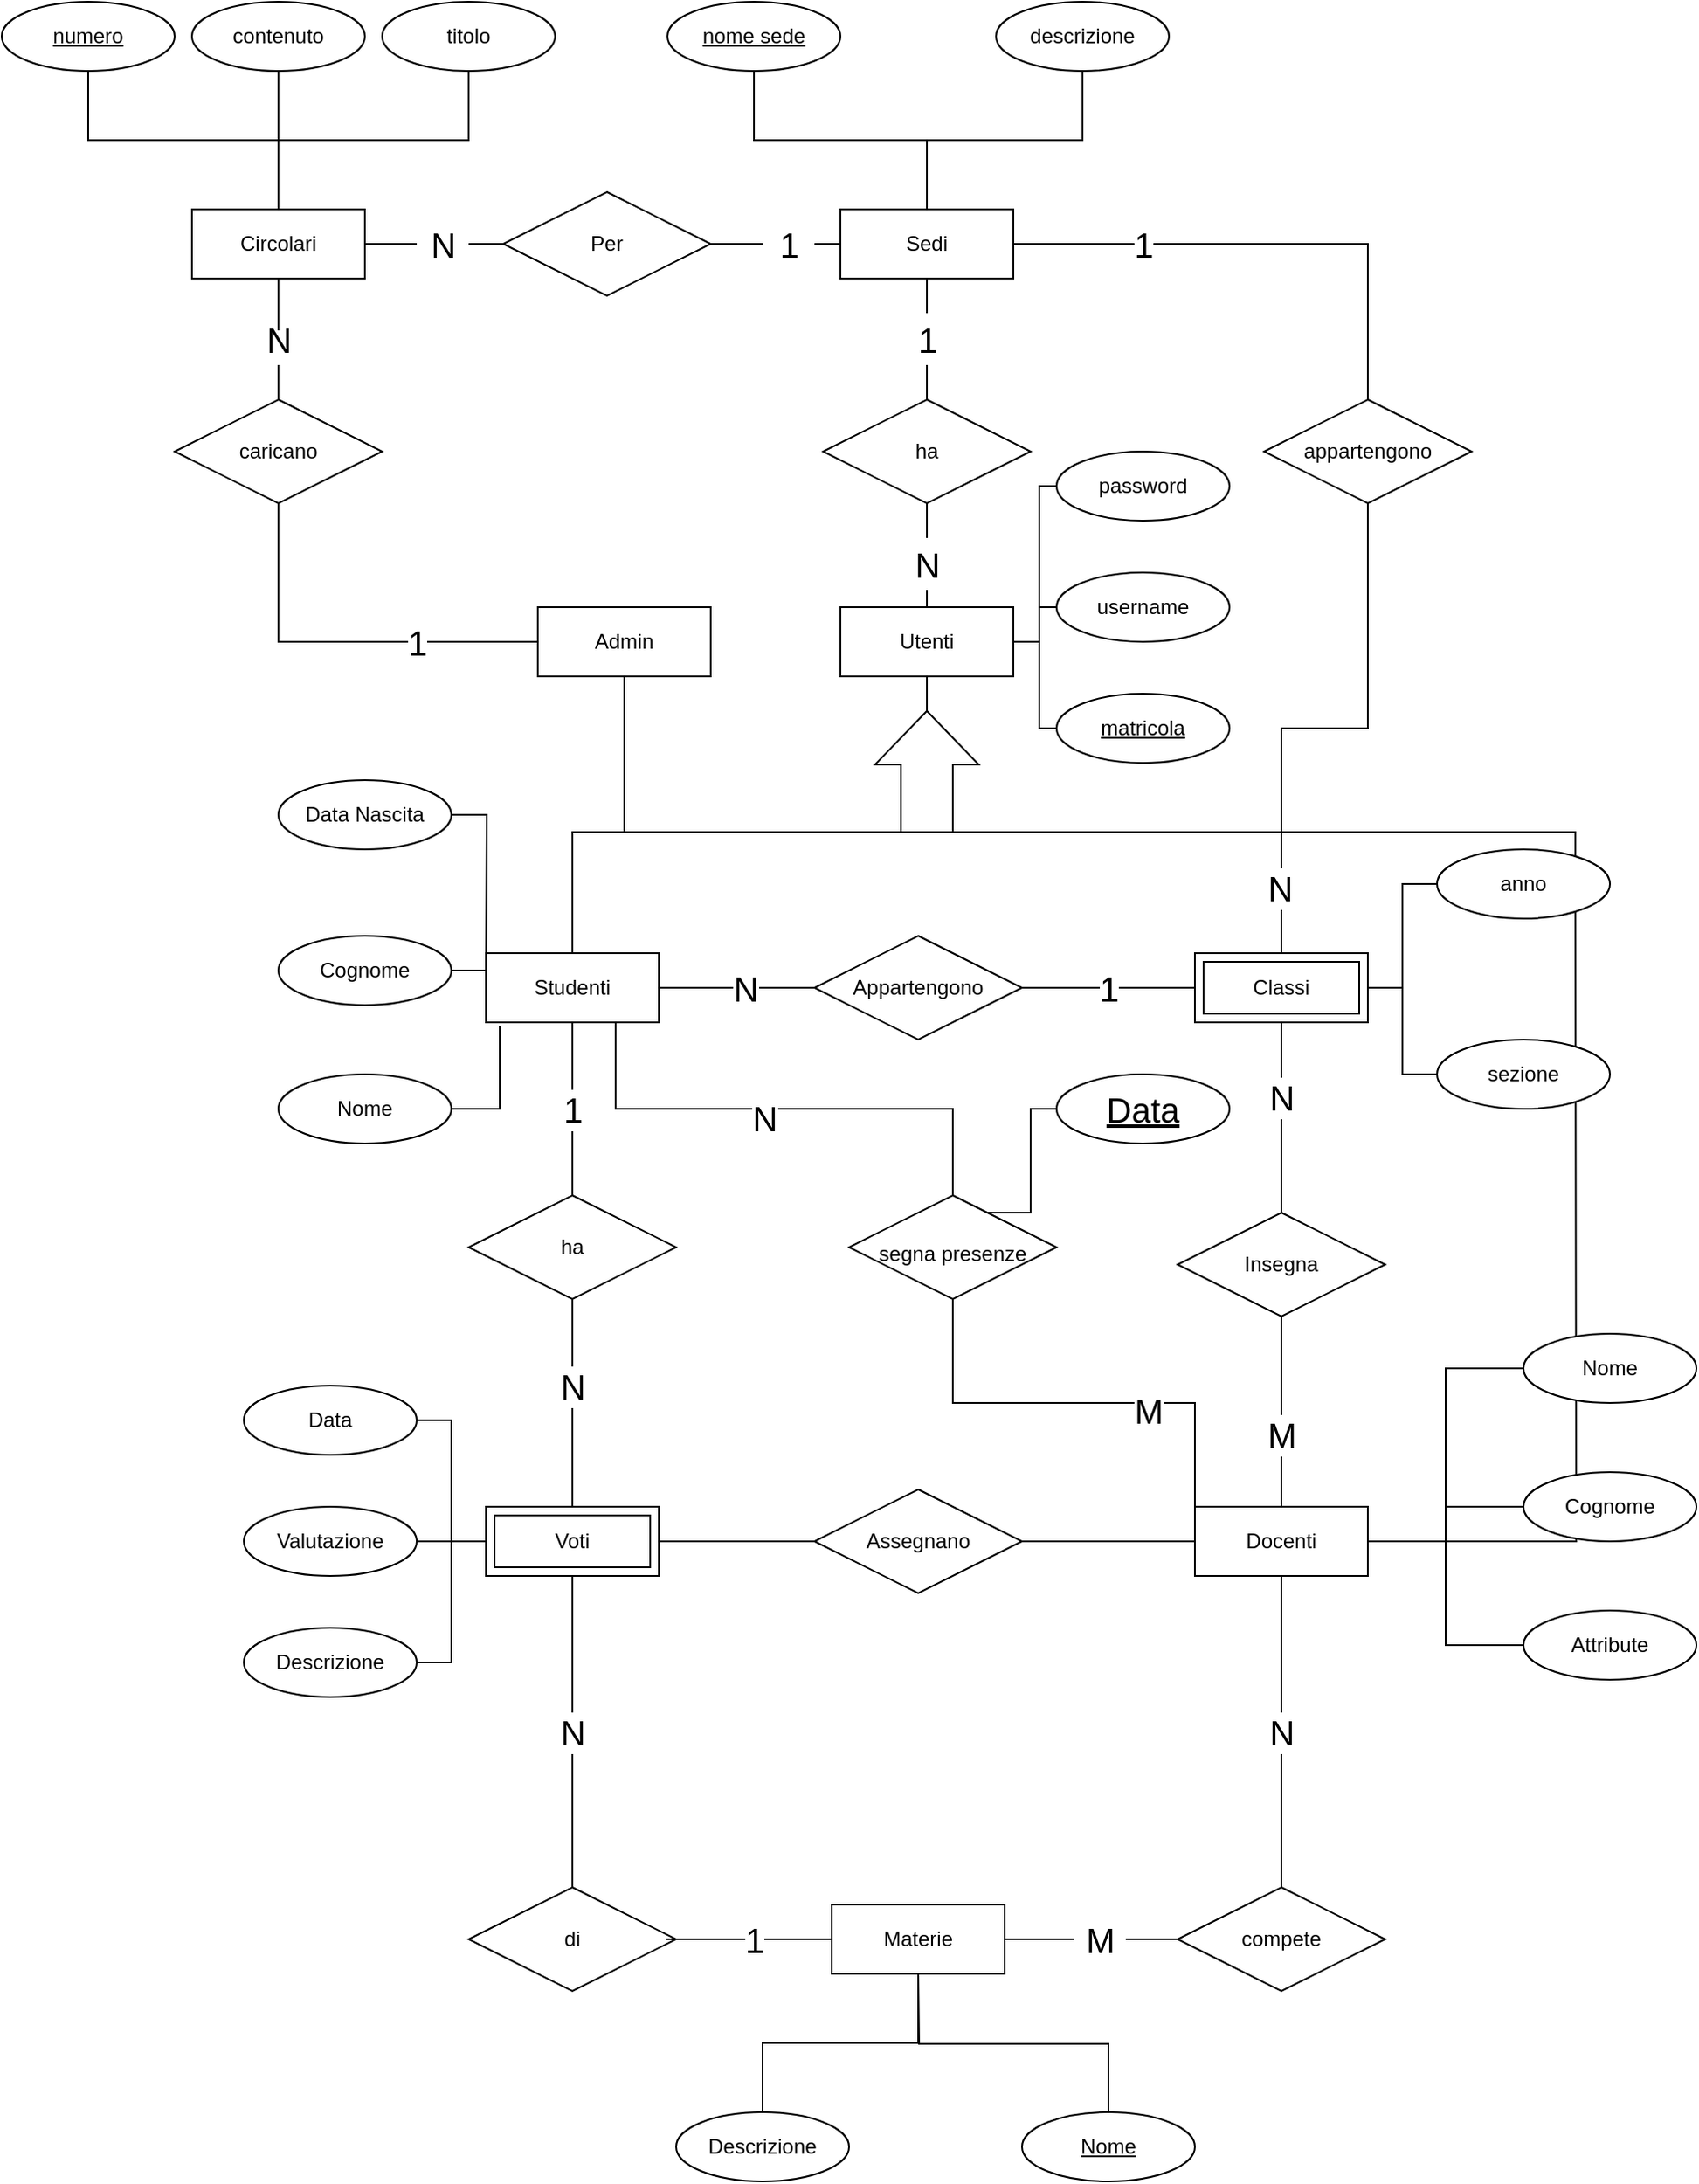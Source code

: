 <mxfile version="14.6.3" type="device"><diagram id="R2lEEEUBdFMjLlhIrx00" name="Page-1"><mxGraphModel dx="1727" dy="1826" grid="1" gridSize="10" guides="1" tooltips="1" connect="1" arrows="1" fold="1" page="1" pageScale="1" pageWidth="850" pageHeight="1100" math="0" shadow="0" extFonts="Permanent Marker^https://fonts.googleapis.com/css?family=Permanent+Marker"><root><mxCell id="0"/><mxCell id="1" parent="0"/><mxCell id="u5RsJrl81o9TGWj8ofD9-92" style="edgeStyle=orthogonalEdgeStyle;rounded=0;orthogonalLoop=1;jettySize=auto;html=1;exitX=0.5;exitY=1;exitDx=0;exitDy=0;entryX=1;entryY=0.5;entryDx=0;entryDy=0;entryPerimeter=0;endArrow=none;endFill=0;" parent="1" source="u5RsJrl81o9TGWj8ofD9-45" target="u5RsJrl81o9TGWj8ofD9-91" edge="1"><mxGeometry relative="1" as="geometry"/></mxCell><mxCell id="HZ6vyrUgXhkD_WY-wSy1-27" style="edgeStyle=orthogonalEdgeStyle;rounded=0;orthogonalLoop=1;jettySize=auto;html=1;exitX=1;exitY=0.5;exitDx=0;exitDy=0;entryX=0;entryY=0.5;entryDx=0;entryDy=0;endArrow=none;endFill=0;" parent="1" source="u5RsJrl81o9TGWj8ofD9-45" target="u5RsJrl81o9TGWj8ofD9-46" edge="1"><mxGeometry relative="1" as="geometry"><Array as="points"><mxPoint x="460" y="150"/><mxPoint x="460" y="60"/></Array></mxGeometry></mxCell><mxCell id="HZ6vyrUgXhkD_WY-wSy1-28" style="edgeStyle=orthogonalEdgeStyle;rounded=0;orthogonalLoop=1;jettySize=auto;html=1;exitX=1;exitY=0.5;exitDx=0;exitDy=0;endArrow=none;endFill=0;" parent="1" source="u5RsJrl81o9TGWj8ofD9-45" edge="1"><mxGeometry relative="1" as="geometry"><mxPoint x="460" y="130" as="targetPoint"/></mxGeometry></mxCell><mxCell id="HZ6vyrUgXhkD_WY-wSy1-29" style="edgeStyle=orthogonalEdgeStyle;rounded=0;orthogonalLoop=1;jettySize=auto;html=1;exitX=1;exitY=0.5;exitDx=0;exitDy=0;entryX=0;entryY=0.5;entryDx=0;entryDy=0;endArrow=none;endFill=0;" parent="1" source="u5RsJrl81o9TGWj8ofD9-45" target="u5RsJrl81o9TGWj8ofD9-48" edge="1"><mxGeometry relative="1" as="geometry"><Array as="points"><mxPoint x="460" y="150"/><mxPoint x="460" y="200"/></Array></mxGeometry></mxCell><mxCell id="u5RsJrl81o9TGWj8ofD9-45" value="Utenti" style="whiteSpace=wrap;html=1;align=center;" parent="1" vertex="1"><mxGeometry x="345" y="130" width="100" height="40" as="geometry"/></mxCell><mxCell id="u5RsJrl81o9TGWj8ofD9-46" value="password" style="ellipse;whiteSpace=wrap;html=1;align=center;" parent="1" vertex="1"><mxGeometry x="470" y="40" width="100" height="40" as="geometry"/></mxCell><mxCell id="HZ6vyrUgXhkD_WY-wSy1-43" style="edgeStyle=orthogonalEdgeStyle;rounded=0;orthogonalLoop=1;jettySize=auto;html=1;exitX=0;exitY=0.5;exitDx=0;exitDy=0;endArrow=none;endFill=0;" parent="1" source="u5RsJrl81o9TGWj8ofD9-47" edge="1"><mxGeometry relative="1" as="geometry"><mxPoint x="460" y="130" as="targetPoint"/></mxGeometry></mxCell><mxCell id="u5RsJrl81o9TGWj8ofD9-47" value="username" style="ellipse;whiteSpace=wrap;html=1;align=center;" parent="1" vertex="1"><mxGeometry x="470" y="110" width="100" height="40" as="geometry"/></mxCell><mxCell id="u5RsJrl81o9TGWj8ofD9-48" value="matricola" style="ellipse;whiteSpace=wrap;html=1;align=center;fontStyle=4;" parent="1" vertex="1"><mxGeometry x="470" y="180" width="100" height="40" as="geometry"/></mxCell><mxCell id="Cv8bibrnAsRZoHXOjE6P-47" style="edgeStyle=orthogonalEdgeStyle;rounded=0;orthogonalLoop=1;jettySize=auto;html=1;exitX=0.75;exitY=1;exitDx=0;exitDy=0;entryX=0.5;entryY=0;entryDx=0;entryDy=0;fontSize=20;endArrow=none;endFill=0;" edge="1" parent="1" source="u5RsJrl81o9TGWj8ofD9-53" target="Cv8bibrnAsRZoHXOjE6P-46"><mxGeometry relative="1" as="geometry"/></mxCell><mxCell id="Cv8bibrnAsRZoHXOjE6P-49" value="N" style="edgeLabel;html=1;align=center;verticalAlign=middle;resizable=0;points=[];fontSize=20;" vertex="1" connectable="0" parent="Cv8bibrnAsRZoHXOjE6P-47"><mxGeometry x="-0.078" y="-5" relative="1" as="geometry"><mxPoint as="offset"/></mxGeometry></mxCell><mxCell id="u5RsJrl81o9TGWj8ofD9-53" value="Studenti" style="whiteSpace=wrap;html=1;align=center;" parent="1" vertex="1"><mxGeometry x="140" y="330" width="100" height="40" as="geometry"/></mxCell><mxCell id="u5RsJrl81o9TGWj8ofD9-66" style="edgeStyle=orthogonalEdgeStyle;rounded=0;orthogonalLoop=1;jettySize=auto;html=1;exitX=0;exitY=0.5;exitDx=0;exitDy=0;endArrow=none;endFill=0;" parent="1" source="u5RsJrl81o9TGWj8ofD9-59" target="u5RsJrl81o9TGWj8ofD9-53" edge="1"><mxGeometry relative="1" as="geometry"/></mxCell><mxCell id="Cv8bibrnAsRZoHXOjE6P-11" value="N" style="edgeLabel;html=1;align=center;verticalAlign=middle;resizable=0;points=[];fontSize=20;" vertex="1" connectable="0" parent="u5RsJrl81o9TGWj8ofD9-66"><mxGeometry x="0.222" y="-3" relative="1" as="geometry"><mxPoint x="15" y="3" as="offset"/></mxGeometry></mxCell><mxCell id="u5RsJrl81o9TGWj8ofD9-68" style="edgeStyle=orthogonalEdgeStyle;rounded=0;orthogonalLoop=1;jettySize=auto;html=1;exitX=1;exitY=0.5;exitDx=0;exitDy=0;entryX=0;entryY=0.5;entryDx=0;entryDy=0;endArrow=none;endFill=0;" parent="1" source="u5RsJrl81o9TGWj8ofD9-59" target="u5RsJrl81o9TGWj8ofD9-67" edge="1"><mxGeometry relative="1" as="geometry"/></mxCell><mxCell id="Cv8bibrnAsRZoHXOjE6P-10" value="1" style="edgeLabel;html=1;align=center;verticalAlign=middle;resizable=0;points=[];fontSize=20;" vertex="1" connectable="0" parent="u5RsJrl81o9TGWj8ofD9-68"><mxGeometry x="-0.2" y="1" relative="1" as="geometry"><mxPoint x="10" y="1" as="offset"/></mxGeometry></mxCell><mxCell id="u5RsJrl81o9TGWj8ofD9-59" value="Appartengono" style="shape=rhombus;perimeter=rhombusPerimeter;whiteSpace=wrap;html=1;align=center;" parent="1" vertex="1"><mxGeometry x="330" y="320" width="120" height="60" as="geometry"/></mxCell><mxCell id="u5RsJrl81o9TGWj8ofD9-107" style="edgeStyle=orthogonalEdgeStyle;rounded=0;orthogonalLoop=1;jettySize=auto;html=1;exitX=1;exitY=0.5;exitDx=0;exitDy=0;entryX=0;entryY=0.5;entryDx=0;entryDy=0;endArrow=none;endFill=0;" parent="1" source="u5RsJrl81o9TGWj8ofD9-67" target="u5RsJrl81o9TGWj8ofD9-106" edge="1"><mxGeometry relative="1" as="geometry"/></mxCell><mxCell id="u5RsJrl81o9TGWj8ofD9-67" value="Classi" style="shape=ext;margin=3;double=1;whiteSpace=wrap;html=1;align=center;" parent="1" vertex="1"><mxGeometry x="550" y="330" width="100" height="40" as="geometry"/></mxCell><mxCell id="u5RsJrl81o9TGWj8ofD9-75" style="edgeStyle=orthogonalEdgeStyle;rounded=0;orthogonalLoop=1;jettySize=auto;html=1;exitX=0;exitY=0.5;exitDx=0;exitDy=0;endArrow=none;endFill=0;" parent="1" source="u5RsJrl81o9TGWj8ofD9-69" target="u5RsJrl81o9TGWj8ofD9-74" edge="1"><mxGeometry relative="1" as="geometry"/></mxCell><mxCell id="u5RsJrl81o9TGWj8ofD9-95" style="edgeStyle=orthogonalEdgeStyle;rounded=0;orthogonalLoop=1;jettySize=auto;html=1;exitX=1;exitY=0.5;exitDx=0;exitDy=0;endArrow=none;endFill=0;" parent="1" source="u5RsJrl81o9TGWj8ofD9-69" edge="1"><mxGeometry relative="1" as="geometry"><mxPoint x="770" y="290" as="targetPoint"/></mxGeometry></mxCell><mxCell id="u5RsJrl81o9TGWj8ofD9-69" value="Docenti" style="whiteSpace=wrap;html=1;align=center;" parent="1" vertex="1"><mxGeometry x="550" y="650" width="100" height="40" as="geometry"/></mxCell><mxCell id="u5RsJrl81o9TGWj8ofD9-72" style="edgeStyle=orthogonalEdgeStyle;rounded=0;orthogonalLoop=1;jettySize=auto;html=1;exitX=0.5;exitY=1;exitDx=0;exitDy=0;entryX=0.5;entryY=0;entryDx=0;entryDy=0;endArrow=none;endFill=0;" parent="1" source="u5RsJrl81o9TGWj8ofD9-71" target="u5RsJrl81o9TGWj8ofD9-69" edge="1"><mxGeometry relative="1" as="geometry"/></mxCell><mxCell id="Cv8bibrnAsRZoHXOjE6P-9" value="M" style="edgeLabel;html=1;align=center;verticalAlign=middle;resizable=0;points=[];fontSize=20;" vertex="1" connectable="0" parent="u5RsJrl81o9TGWj8ofD9-72"><mxGeometry x="0.236" relative="1" as="geometry"><mxPoint as="offset"/></mxGeometry></mxCell><mxCell id="u5RsJrl81o9TGWj8ofD9-73" style="edgeStyle=orthogonalEdgeStyle;rounded=0;orthogonalLoop=1;jettySize=auto;html=1;exitX=0.5;exitY=0;exitDx=0;exitDy=0;entryX=0.5;entryY=1;entryDx=0;entryDy=0;endArrow=none;endFill=0;" parent="1" source="u5RsJrl81o9TGWj8ofD9-71" target="u5RsJrl81o9TGWj8ofD9-67" edge="1"><mxGeometry relative="1" as="geometry"/></mxCell><mxCell id="Cv8bibrnAsRZoHXOjE6P-8" value="N" style="edgeLabel;html=1;align=center;verticalAlign=middle;resizable=0;points=[];fontSize=20;" vertex="1" connectable="0" parent="u5RsJrl81o9TGWj8ofD9-73"><mxGeometry x="0.218" relative="1" as="geometry"><mxPoint as="offset"/></mxGeometry></mxCell><mxCell id="u5RsJrl81o9TGWj8ofD9-71" value="Insegna" style="shape=rhombus;perimeter=rhombusPerimeter;whiteSpace=wrap;html=1;align=center;" parent="1" vertex="1"><mxGeometry x="540" y="480" width="120" height="60" as="geometry"/></mxCell><mxCell id="u5RsJrl81o9TGWj8ofD9-79" style="edgeStyle=orthogonalEdgeStyle;rounded=0;orthogonalLoop=1;jettySize=auto;html=1;exitX=0;exitY=0.5;exitDx=0;exitDy=0;entryX=1;entryY=0.5;entryDx=0;entryDy=0;endArrow=none;endFill=0;" parent="1" source="u5RsJrl81o9TGWj8ofD9-74" target="u5RsJrl81o9TGWj8ofD9-78" edge="1"><mxGeometry relative="1" as="geometry"/></mxCell><mxCell id="u5RsJrl81o9TGWj8ofD9-74" value="Assegnano" style="shape=rhombus;perimeter=rhombusPerimeter;whiteSpace=wrap;html=1;align=center;" parent="1" vertex="1"><mxGeometry x="330" y="640" width="120" height="60" as="geometry"/></mxCell><mxCell id="u5RsJrl81o9TGWj8ofD9-78" value="Voti" style="shape=ext;margin=3;double=1;whiteSpace=wrap;html=1;align=center;" parent="1" vertex="1"><mxGeometry x="140" y="650" width="100" height="40" as="geometry"/></mxCell><mxCell id="u5RsJrl81o9TGWj8ofD9-81" style="edgeStyle=orthogonalEdgeStyle;rounded=0;orthogonalLoop=1;jettySize=auto;html=1;exitX=0.5;exitY=0;exitDx=0;exitDy=0;entryX=0.5;entryY=1;entryDx=0;entryDy=0;endArrow=none;endFill=0;" parent="1" source="u5RsJrl81o9TGWj8ofD9-80" target="u5RsJrl81o9TGWj8ofD9-53" edge="1"><mxGeometry relative="1" as="geometry"/></mxCell><mxCell id="Cv8bibrnAsRZoHXOjE6P-7" value="1" style="edgeLabel;html=1;align=center;verticalAlign=middle;resizable=0;points=[];fontSize=20;" vertex="1" connectable="0" parent="u5RsJrl81o9TGWj8ofD9-81"><mxGeometry x="0.2" y="-1" relative="1" as="geometry"><mxPoint x="-1" y="10" as="offset"/></mxGeometry></mxCell><mxCell id="u5RsJrl81o9TGWj8ofD9-82" style="edgeStyle=orthogonalEdgeStyle;rounded=0;orthogonalLoop=1;jettySize=auto;html=1;exitX=0.5;exitY=1;exitDx=0;exitDy=0;entryX=0.5;entryY=0;entryDx=0;entryDy=0;endArrow=none;endFill=0;" parent="1" source="u5RsJrl81o9TGWj8ofD9-80" target="u5RsJrl81o9TGWj8ofD9-78" edge="1"><mxGeometry relative="1" as="geometry"><Array as="points"><mxPoint x="190" y="590"/><mxPoint x="190" y="590"/></Array></mxGeometry></mxCell><mxCell id="Cv8bibrnAsRZoHXOjE6P-6" value="N" style="edgeLabel;html=1;align=center;verticalAlign=middle;resizable=0;points=[];fontSize=20;" vertex="1" connectable="0" parent="u5RsJrl81o9TGWj8ofD9-82"><mxGeometry x="-0.317" relative="1" as="geometry"><mxPoint y="9" as="offset"/></mxGeometry></mxCell><mxCell id="u5RsJrl81o9TGWj8ofD9-80" value="ha" style="shape=rhombus;perimeter=rhombusPerimeter;whiteSpace=wrap;html=1;align=center;" parent="1" vertex="1"><mxGeometry x="130" y="470" width="120" height="60" as="geometry"/></mxCell><mxCell id="u5RsJrl81o9TGWj8ofD9-85" style="edgeStyle=orthogonalEdgeStyle;rounded=0;orthogonalLoop=1;jettySize=auto;html=1;exitX=0.5;exitY=0;exitDx=0;exitDy=0;entryX=0.5;entryY=1;entryDx=0;entryDy=0;endArrow=none;endFill=0;" parent="1" source="u5RsJrl81o9TGWj8ofD9-83" target="u5RsJrl81o9TGWj8ofD9-78" edge="1"><mxGeometry relative="1" as="geometry"/></mxCell><mxCell id="Cv8bibrnAsRZoHXOjE6P-15" value="N" style="edgeLabel;html=1;align=center;verticalAlign=middle;resizable=0;points=[];fontSize=20;" vertex="1" connectable="0" parent="u5RsJrl81o9TGWj8ofD9-85"><mxGeometry x="0.211" y="1" relative="1" as="geometry"><mxPoint x="1" y="19" as="offset"/></mxGeometry></mxCell><mxCell id="u5RsJrl81o9TGWj8ofD9-83" value="di" style="shape=rhombus;perimeter=rhombusPerimeter;whiteSpace=wrap;html=1;align=center;" parent="1" vertex="1"><mxGeometry x="130" y="870" width="120" height="60" as="geometry"/></mxCell><mxCell id="u5RsJrl81o9TGWj8ofD9-87" style="edgeStyle=orthogonalEdgeStyle;rounded=0;orthogonalLoop=1;jettySize=auto;html=1;exitX=0;exitY=0.5;exitDx=0;exitDy=0;entryX=0.95;entryY=0.5;entryDx=0;entryDy=0;entryPerimeter=0;endArrow=none;endFill=0;" parent="1" source="u5RsJrl81o9TGWj8ofD9-86" target="u5RsJrl81o9TGWj8ofD9-83" edge="1"><mxGeometry relative="1" as="geometry"/></mxCell><mxCell id="Cv8bibrnAsRZoHXOjE6P-16" value="1" style="edgeLabel;html=1;align=center;verticalAlign=middle;resizable=0;points=[];fontSize=20;" vertex="1" connectable="0" parent="u5RsJrl81o9TGWj8ofD9-87"><mxGeometry x="-0.208" y="1" relative="1" as="geometry"><mxPoint x="-7" y="-1" as="offset"/></mxGeometry></mxCell><mxCell id="u5RsJrl81o9TGWj8ofD9-86" value="Materie" style="whiteSpace=wrap;html=1;align=center;" parent="1" vertex="1"><mxGeometry x="340" y="880" width="100" height="40" as="geometry"/></mxCell><mxCell id="u5RsJrl81o9TGWj8ofD9-89" style="edgeStyle=orthogonalEdgeStyle;rounded=0;orthogonalLoop=1;jettySize=auto;html=1;exitX=0.5;exitY=0;exitDx=0;exitDy=0;entryX=0.5;entryY=1;entryDx=0;entryDy=0;endArrow=none;endFill=0;" parent="1" source="u5RsJrl81o9TGWj8ofD9-88" target="u5RsJrl81o9TGWj8ofD9-69" edge="1"><mxGeometry relative="1" as="geometry"/></mxCell><mxCell id="Cv8bibrnAsRZoHXOjE6P-12" value="N" style="edgeLabel;html=1;align=center;verticalAlign=middle;resizable=0;points=[];fontSize=20;" vertex="1" connectable="0" parent="u5RsJrl81o9TGWj8ofD9-89"><mxGeometry x="0.189" y="-3" relative="1" as="geometry"><mxPoint x="-3" y="17" as="offset"/></mxGeometry></mxCell><mxCell id="u5RsJrl81o9TGWj8ofD9-90" style="edgeStyle=orthogonalEdgeStyle;rounded=0;orthogonalLoop=1;jettySize=auto;html=1;exitX=0;exitY=0.5;exitDx=0;exitDy=0;endArrow=none;endFill=0;startArrow=none;" parent="1" source="Cv8bibrnAsRZoHXOjE6P-13" target="u5RsJrl81o9TGWj8ofD9-86" edge="1"><mxGeometry relative="1" as="geometry"/></mxCell><mxCell id="u5RsJrl81o9TGWj8ofD9-88" value="compete" style="shape=rhombus;perimeter=rhombusPerimeter;whiteSpace=wrap;html=1;align=center;" parent="1" vertex="1"><mxGeometry x="540" y="870" width="120" height="60" as="geometry"/></mxCell><mxCell id="u5RsJrl81o9TGWj8ofD9-93" style="edgeStyle=orthogonalEdgeStyle;rounded=0;orthogonalLoop=1;jettySize=auto;html=1;exitX=0;exitY=0;exitDx=0;exitDy=15;exitPerimeter=0;endArrow=none;endFill=0;" parent="1" source="u5RsJrl81o9TGWj8ofD9-91" target="u5RsJrl81o9TGWj8ofD9-53" edge="1"><mxGeometry relative="1" as="geometry"><Array as="points"><mxPoint x="190" y="260"/></Array></mxGeometry></mxCell><mxCell id="u5RsJrl81o9TGWj8ofD9-94" style="edgeStyle=orthogonalEdgeStyle;rounded=0;orthogonalLoop=1;jettySize=auto;html=1;exitX=0;exitY=0;exitDx=0;exitDy=45;exitPerimeter=0;endArrow=none;endFill=0;" parent="1" source="u5RsJrl81o9TGWj8ofD9-91" edge="1"><mxGeometry relative="1" as="geometry"><mxPoint x="770" y="300" as="targetPoint"/><Array as="points"><mxPoint x="770" y="260"/></Array></mxGeometry></mxCell><mxCell id="u5RsJrl81o9TGWj8ofD9-91" value="" style="shape=singleArrow;direction=north;whiteSpace=wrap;html=1;arrowWidth=0.5;arrowSize=0.443;" parent="1" vertex="1"><mxGeometry x="365" y="190" width="60" height="70" as="geometry"/></mxCell><mxCell id="u5RsJrl81o9TGWj8ofD9-101" style="edgeStyle=orthogonalEdgeStyle;rounded=0;orthogonalLoop=1;jettySize=auto;html=1;exitX=1;exitY=0.5;exitDx=0;exitDy=0;endArrow=none;endFill=0;" parent="1" source="u5RsJrl81o9TGWj8ofD9-97" edge="1"><mxGeometry relative="1" as="geometry"><mxPoint x="140" y="350" as="targetPoint"/></mxGeometry></mxCell><mxCell id="u5RsJrl81o9TGWj8ofD9-97" value="Data Nascita" style="ellipse;whiteSpace=wrap;html=1;align=center;" parent="1" vertex="1"><mxGeometry x="20" y="230" width="100" height="40" as="geometry"/></mxCell><mxCell id="u5RsJrl81o9TGWj8ofD9-100" style="edgeStyle=orthogonalEdgeStyle;rounded=0;orthogonalLoop=1;jettySize=auto;html=1;exitX=1;exitY=0.5;exitDx=0;exitDy=0;endArrow=none;endFill=0;" parent="1" source="u5RsJrl81o9TGWj8ofD9-98" target="u5RsJrl81o9TGWj8ofD9-53" edge="1"><mxGeometry relative="1" as="geometry"/></mxCell><mxCell id="u5RsJrl81o9TGWj8ofD9-98" value="Cognome" style="ellipse;whiteSpace=wrap;html=1;align=center;" parent="1" vertex="1"><mxGeometry x="20" y="320" width="100" height="40" as="geometry"/></mxCell><mxCell id="u5RsJrl81o9TGWj8ofD9-102" style="edgeStyle=orthogonalEdgeStyle;rounded=0;orthogonalLoop=1;jettySize=auto;html=1;exitX=1;exitY=0.5;exitDx=0;exitDy=0;entryX=0.08;entryY=1.05;entryDx=0;entryDy=0;entryPerimeter=0;endArrow=none;endFill=0;" parent="1" source="u5RsJrl81o9TGWj8ofD9-99" target="u5RsJrl81o9TGWj8ofD9-53" edge="1"><mxGeometry relative="1" as="geometry"/></mxCell><mxCell id="u5RsJrl81o9TGWj8ofD9-99" value="Nome" style="ellipse;whiteSpace=wrap;html=1;align=center;" parent="1" vertex="1"><mxGeometry x="20" y="400" width="100" height="40" as="geometry"/></mxCell><mxCell id="u5RsJrl81o9TGWj8ofD9-104" style="edgeStyle=orthogonalEdgeStyle;rounded=0;orthogonalLoop=1;jettySize=auto;html=1;exitX=0;exitY=0.5;exitDx=0;exitDy=0;entryX=1;entryY=0.5;entryDx=0;entryDy=0;endArrow=none;endFill=0;" parent="1" source="u5RsJrl81o9TGWj8ofD9-103" target="u5RsJrl81o9TGWj8ofD9-67" edge="1"><mxGeometry relative="1" as="geometry"/></mxCell><mxCell id="u5RsJrl81o9TGWj8ofD9-103" value="anno" style="ellipse;whiteSpace=wrap;html=1;align=center;" parent="1" vertex="1"><mxGeometry x="690" y="270" width="100" height="40" as="geometry"/></mxCell><mxCell id="u5RsJrl81o9TGWj8ofD9-106" value="sezione" style="ellipse;whiteSpace=wrap;html=1;align=center;" parent="1" vertex="1"><mxGeometry x="690" y="380" width="100" height="40" as="geometry"/></mxCell><mxCell id="u5RsJrl81o9TGWj8ofD9-113" style="edgeStyle=orthogonalEdgeStyle;rounded=0;orthogonalLoop=1;jettySize=auto;html=1;exitX=0;exitY=0.5;exitDx=0;exitDy=0;entryX=1;entryY=0.5;entryDx=0;entryDy=0;endArrow=none;endFill=0;" parent="1" source="u5RsJrl81o9TGWj8ofD9-108" target="u5RsJrl81o9TGWj8ofD9-69" edge="1"><mxGeometry relative="1" as="geometry"/></mxCell><mxCell id="u5RsJrl81o9TGWj8ofD9-108" value="Nome" style="ellipse;whiteSpace=wrap;html=1;align=center;" parent="1" vertex="1"><mxGeometry x="740" y="550" width="100" height="40" as="geometry"/></mxCell><mxCell id="u5RsJrl81o9TGWj8ofD9-114" style="edgeStyle=orthogonalEdgeStyle;rounded=0;orthogonalLoop=1;jettySize=auto;html=1;exitX=0;exitY=0.5;exitDx=0;exitDy=0;entryX=1;entryY=0.5;entryDx=0;entryDy=0;endArrow=none;endFill=0;" parent="1" source="u5RsJrl81o9TGWj8ofD9-110" target="u5RsJrl81o9TGWj8ofD9-69" edge="1"><mxGeometry relative="1" as="geometry"/></mxCell><mxCell id="u5RsJrl81o9TGWj8ofD9-110" value="Cognome" style="ellipse;whiteSpace=wrap;html=1;align=center;" parent="1" vertex="1"><mxGeometry x="740" y="630" width="100" height="40" as="geometry"/></mxCell><mxCell id="u5RsJrl81o9TGWj8ofD9-115" style="edgeStyle=orthogonalEdgeStyle;rounded=0;orthogonalLoop=1;jettySize=auto;html=1;exitX=0;exitY=0.5;exitDx=0;exitDy=0;entryX=1;entryY=0.5;entryDx=0;entryDy=0;endArrow=none;endFill=0;" parent="1" source="u5RsJrl81o9TGWj8ofD9-112" target="u5RsJrl81o9TGWj8ofD9-69" edge="1"><mxGeometry relative="1" as="geometry"/></mxCell><mxCell id="u5RsJrl81o9TGWj8ofD9-112" value="Attribute" style="ellipse;whiteSpace=wrap;html=1;align=center;" parent="1" vertex="1"><mxGeometry x="740" y="710" width="100" height="40" as="geometry"/></mxCell><mxCell id="u5RsJrl81o9TGWj8ofD9-119" style="edgeStyle=orthogonalEdgeStyle;rounded=0;orthogonalLoop=1;jettySize=auto;html=1;exitX=1;exitY=0.5;exitDx=0;exitDy=0;entryX=0;entryY=0.5;entryDx=0;entryDy=0;endArrow=none;endFill=0;" parent="1" source="u5RsJrl81o9TGWj8ofD9-116" target="u5RsJrl81o9TGWj8ofD9-78" edge="1"><mxGeometry relative="1" as="geometry"/></mxCell><mxCell id="u5RsJrl81o9TGWj8ofD9-116" value="Data" style="ellipse;whiteSpace=wrap;html=1;align=center;" parent="1" vertex="1"><mxGeometry y="580" width="100" height="40" as="geometry"/></mxCell><mxCell id="u5RsJrl81o9TGWj8ofD9-120" style="edgeStyle=orthogonalEdgeStyle;rounded=0;orthogonalLoop=1;jettySize=auto;html=1;exitX=1;exitY=0.5;exitDx=0;exitDy=0;endArrow=none;endFill=0;" parent="1" source="u5RsJrl81o9TGWj8ofD9-117" target="u5RsJrl81o9TGWj8ofD9-78" edge="1"><mxGeometry relative="1" as="geometry"/></mxCell><mxCell id="u5RsJrl81o9TGWj8ofD9-117" value="Valutazione" style="ellipse;whiteSpace=wrap;html=1;align=center;" parent="1" vertex="1"><mxGeometry y="650" width="100" height="40" as="geometry"/></mxCell><mxCell id="u5RsJrl81o9TGWj8ofD9-121" style="edgeStyle=orthogonalEdgeStyle;rounded=0;orthogonalLoop=1;jettySize=auto;html=1;exitX=1;exitY=0.5;exitDx=0;exitDy=0;entryX=0;entryY=0.5;entryDx=0;entryDy=0;endArrow=none;endFill=0;" parent="1" source="u5RsJrl81o9TGWj8ofD9-118" target="u5RsJrl81o9TGWj8ofD9-78" edge="1"><mxGeometry relative="1" as="geometry"/></mxCell><mxCell id="u5RsJrl81o9TGWj8ofD9-118" value="Descrizione" style="ellipse;whiteSpace=wrap;html=1;align=center;" parent="1" vertex="1"><mxGeometry y="720" width="100" height="40" as="geometry"/></mxCell><mxCell id="u5RsJrl81o9TGWj8ofD9-123" style="edgeStyle=orthogonalEdgeStyle;rounded=0;orthogonalLoop=1;jettySize=auto;html=1;exitX=0.5;exitY=0;exitDx=0;exitDy=0;entryX=0.5;entryY=1;entryDx=0;entryDy=0;endArrow=none;endFill=0;" parent="1" source="u5RsJrl81o9TGWj8ofD9-122" target="u5RsJrl81o9TGWj8ofD9-86" edge="1"><mxGeometry relative="1" as="geometry"/></mxCell><mxCell id="u5RsJrl81o9TGWj8ofD9-122" value="Descrizione" style="ellipse;whiteSpace=wrap;html=1;align=center;" parent="1" vertex="1"><mxGeometry x="250" y="1000" width="100" height="40" as="geometry"/></mxCell><mxCell id="u5RsJrl81o9TGWj8ofD9-126" style="edgeStyle=orthogonalEdgeStyle;rounded=0;orthogonalLoop=1;jettySize=auto;html=1;exitX=0.5;exitY=0;exitDx=0;exitDy=0;endArrow=none;endFill=0;" parent="1" source="u5RsJrl81o9TGWj8ofD9-125" edge="1"><mxGeometry relative="1" as="geometry"><mxPoint x="390" y="920" as="targetPoint"/></mxGeometry></mxCell><mxCell id="u5RsJrl81o9TGWj8ofD9-125" value="Nome" style="ellipse;whiteSpace=wrap;html=1;align=center;fontStyle=4;" parent="1" vertex="1"><mxGeometry x="450" y="1000" width="100" height="40" as="geometry"/></mxCell><mxCell id="HZ6vyrUgXhkD_WY-wSy1-26" style="edgeStyle=orthogonalEdgeStyle;rounded=0;orthogonalLoop=1;jettySize=auto;html=1;exitX=0.5;exitY=1;exitDx=0;exitDy=0;entryX=0.5;entryY=0;entryDx=0;entryDy=0;endArrow=none;endFill=0;startArrow=none;" parent="1" source="Cv8bibrnAsRZoHXOjE6P-37" target="HZ6vyrUgXhkD_WY-wSy1-18" edge="1"><mxGeometry relative="1" as="geometry"/></mxCell><mxCell id="HZ6vyrUgXhkD_WY-wSy1-45" style="edgeStyle=orthogonalEdgeStyle;rounded=0;orthogonalLoop=1;jettySize=auto;html=1;exitX=1;exitY=0.5;exitDx=0;exitDy=0;entryX=0.5;entryY=0;entryDx=0;entryDy=0;endArrow=none;endFill=0;" parent="1" source="HZ6vyrUgXhkD_WY-wSy1-5" target="HZ6vyrUgXhkD_WY-wSy1-44" edge="1"><mxGeometry relative="1" as="geometry"/></mxCell><mxCell id="Cv8bibrnAsRZoHXOjE6P-45" value="1" style="edgeLabel;html=1;align=center;verticalAlign=middle;resizable=0;points=[];fontSize=20;" vertex="1" connectable="0" parent="HZ6vyrUgXhkD_WY-wSy1-45"><mxGeometry x="-0.491" y="-4" relative="1" as="geometry"><mxPoint y="-4" as="offset"/></mxGeometry></mxCell><mxCell id="HZ6vyrUgXhkD_WY-wSy1-5" value="Sedi" style="whiteSpace=wrap;html=1;align=center;" parent="1" vertex="1"><mxGeometry x="345" y="-100" width="100" height="40" as="geometry"/></mxCell><mxCell id="HZ6vyrUgXhkD_WY-wSy1-7" style="edgeStyle=orthogonalEdgeStyle;rounded=0;orthogonalLoop=1;jettySize=auto;html=1;exitX=0.5;exitY=1;exitDx=0;exitDy=0;endArrow=none;endFill=0;entryX=0.5;entryY=0;entryDx=0;entryDy=0;" parent="1" source="HZ6vyrUgXhkD_WY-wSy1-6" target="HZ6vyrUgXhkD_WY-wSy1-5" edge="1"><mxGeometry relative="1" as="geometry"><mxPoint x="375" y="-130" as="targetPoint"/></mxGeometry></mxCell><mxCell id="HZ6vyrUgXhkD_WY-wSy1-6" value="nome sede" style="ellipse;whiteSpace=wrap;html=1;align=center;fontStyle=4;" parent="1" vertex="1"><mxGeometry x="245" y="-220" width="100" height="40" as="geometry"/></mxCell><mxCell id="HZ6vyrUgXhkD_WY-wSy1-9" style="edgeStyle=orthogonalEdgeStyle;rounded=0;orthogonalLoop=1;jettySize=auto;html=1;exitX=0.5;exitY=1;exitDx=0;exitDy=0;entryX=0.5;entryY=0;entryDx=0;entryDy=0;endArrow=none;endFill=0;" parent="1" source="HZ6vyrUgXhkD_WY-wSy1-8" target="HZ6vyrUgXhkD_WY-wSy1-5" edge="1"><mxGeometry relative="1" as="geometry"/></mxCell><mxCell id="HZ6vyrUgXhkD_WY-wSy1-8" value="descrizione" style="ellipse;whiteSpace=wrap;html=1;align=center;" parent="1" vertex="1"><mxGeometry x="435" y="-220" width="100" height="40" as="geometry"/></mxCell><mxCell id="Cv8bibrnAsRZoHXOjE6P-42" style="edgeStyle=orthogonalEdgeStyle;rounded=0;orthogonalLoop=1;jettySize=auto;html=1;exitX=0.5;exitY=1;exitDx=0;exitDy=0;entryX=0.5;entryY=0;entryDx=0;entryDy=0;fontSize=20;endArrow=none;endFill=0;startArrow=none;" edge="1" parent="1" source="Cv8bibrnAsRZoHXOjE6P-39" target="u5RsJrl81o9TGWj8ofD9-45"><mxGeometry relative="1" as="geometry"/></mxCell><mxCell id="HZ6vyrUgXhkD_WY-wSy1-18" value="ha" style="shape=rhombus;perimeter=rhombusPerimeter;whiteSpace=wrap;html=1;align=center;" parent="1" vertex="1"><mxGeometry x="335" y="10" width="120" height="60" as="geometry"/></mxCell><mxCell id="HZ6vyrUgXhkD_WY-wSy1-33" style="edgeStyle=orthogonalEdgeStyle;rounded=0;orthogonalLoop=1;jettySize=auto;html=1;exitX=0.5;exitY=1;exitDx=0;exitDy=0;endArrow=none;endFill=0;" parent="1" source="HZ6vyrUgXhkD_WY-wSy1-30" edge="1"><mxGeometry relative="1" as="geometry"><mxPoint x="220" y="260" as="targetPoint"/></mxGeometry></mxCell><mxCell id="HZ6vyrUgXhkD_WY-wSy1-30" value="Admin" style="whiteSpace=wrap;html=1;align=center;" parent="1" vertex="1"><mxGeometry x="170" y="130" width="100" height="40" as="geometry"/></mxCell><mxCell id="HZ6vyrUgXhkD_WY-wSy1-36" style="edgeStyle=orthogonalEdgeStyle;rounded=0;orthogonalLoop=1;jettySize=auto;html=1;exitX=0.5;exitY=1;exitDx=0;exitDy=0;entryX=0;entryY=0.5;entryDx=0;entryDy=0;endArrow=none;endFill=0;" parent="1" source="HZ6vyrUgXhkD_WY-wSy1-34" target="HZ6vyrUgXhkD_WY-wSy1-30" edge="1"><mxGeometry relative="1" as="geometry"/></mxCell><mxCell id="HZ6vyrUgXhkD_WY-wSy1-39" style="edgeStyle=orthogonalEdgeStyle;rounded=0;orthogonalLoop=1;jettySize=auto;html=1;exitX=0.5;exitY=0;exitDx=0;exitDy=0;entryX=0.5;entryY=1;entryDx=0;entryDy=0;endArrow=none;endFill=0;startArrow=none;" parent="1" source="Cv8bibrnAsRZoHXOjE6P-21" target="HZ6vyrUgXhkD_WY-wSy1-35" edge="1"><mxGeometry relative="1" as="geometry"><Array as="points"><mxPoint x="20" y="-30"/><mxPoint x="20" y="-30"/></Array></mxGeometry></mxCell><mxCell id="HZ6vyrUgXhkD_WY-wSy1-34" value="caricano" style="shape=rhombus;perimeter=rhombusPerimeter;whiteSpace=wrap;html=1;align=center;" parent="1" vertex="1"><mxGeometry x="-40" y="10" width="120" height="60" as="geometry"/></mxCell><mxCell id="Cv8bibrnAsRZoHXOjE6P-35" style="edgeStyle=orthogonalEdgeStyle;rounded=0;orthogonalLoop=1;jettySize=auto;html=1;exitX=1;exitY=0.5;exitDx=0;exitDy=0;entryX=0;entryY=0.5;entryDx=0;entryDy=0;fontSize=20;endArrow=none;endFill=0;startArrow=none;" edge="1" parent="1" source="Cv8bibrnAsRZoHXOjE6P-32" target="HZ6vyrUgXhkD_WY-wSy1-40"><mxGeometry relative="1" as="geometry"/></mxCell><mxCell id="HZ6vyrUgXhkD_WY-wSy1-35" value="Circolari" style="whiteSpace=wrap;html=1;align=center;" parent="1" vertex="1"><mxGeometry x="-30" y="-100" width="100" height="40" as="geometry"/></mxCell><mxCell id="HZ6vyrUgXhkD_WY-wSy1-37" style="edgeStyle=orthogonalEdgeStyle;rounded=0;orthogonalLoop=1;jettySize=auto;html=1;exitX=0.5;exitY=1;exitDx=0;exitDy=0;endArrow=none;endFill=0;" parent="1" source="HZ6vyrUgXhkD_WY-wSy1-35" target="HZ6vyrUgXhkD_WY-wSy1-35" edge="1"><mxGeometry relative="1" as="geometry"/></mxCell><mxCell id="HZ6vyrUgXhkD_WY-wSy1-42" style="edgeStyle=orthogonalEdgeStyle;rounded=0;orthogonalLoop=1;jettySize=auto;html=1;exitX=1;exitY=0.5;exitDx=0;exitDy=0;entryX=0;entryY=0.5;entryDx=0;entryDy=0;endArrow=none;endFill=0;startArrow=none;" parent="1" source="Cv8bibrnAsRZoHXOjE6P-30" target="HZ6vyrUgXhkD_WY-wSy1-5" edge="1"><mxGeometry relative="1" as="geometry"/></mxCell><mxCell id="HZ6vyrUgXhkD_WY-wSy1-40" value="Per" style="shape=rhombus;perimeter=rhombusPerimeter;whiteSpace=wrap;html=1;align=center;" parent="1" vertex="1"><mxGeometry x="150" y="-110" width="120" height="60" as="geometry"/></mxCell><mxCell id="HZ6vyrUgXhkD_WY-wSy1-46" style="edgeStyle=orthogonalEdgeStyle;rounded=0;orthogonalLoop=1;jettySize=auto;html=1;exitX=0.5;exitY=1;exitDx=0;exitDy=0;entryX=0.5;entryY=0;entryDx=0;entryDy=0;endArrow=none;endFill=0;" parent="1" source="HZ6vyrUgXhkD_WY-wSy1-44" target="u5RsJrl81o9TGWj8ofD9-67" edge="1"><mxGeometry relative="1" as="geometry"/></mxCell><mxCell id="Cv8bibrnAsRZoHXOjE6P-44" value="N" style="edgeLabel;html=1;align=center;verticalAlign=middle;resizable=0;points=[];fontSize=20;" vertex="1" connectable="0" parent="HZ6vyrUgXhkD_WY-wSy1-46"><mxGeometry x="0.755" y="-1" relative="1" as="geometry"><mxPoint as="offset"/></mxGeometry></mxCell><mxCell id="HZ6vyrUgXhkD_WY-wSy1-44" value="appartengono" style="shape=rhombus;perimeter=rhombusPerimeter;whiteSpace=wrap;html=1;align=center;" parent="1" vertex="1"><mxGeometry x="590" y="10" width="120" height="60" as="geometry"/></mxCell><mxCell id="HZ6vyrUgXhkD_WY-wSy1-49" style="edgeStyle=orthogonalEdgeStyle;rounded=0;orthogonalLoop=1;jettySize=auto;html=1;exitX=0.5;exitY=1;exitDx=0;exitDy=0;endArrow=none;endFill=0;" parent="1" source="HZ6vyrUgXhkD_WY-wSy1-48" target="HZ6vyrUgXhkD_WY-wSy1-35" edge="1"><mxGeometry relative="1" as="geometry"/></mxCell><mxCell id="HZ6vyrUgXhkD_WY-wSy1-48" value="titolo" style="ellipse;whiteSpace=wrap;html=1;align=center;" parent="1" vertex="1"><mxGeometry x="80" y="-220" width="100" height="40" as="geometry"/></mxCell><mxCell id="HZ6vyrUgXhkD_WY-wSy1-51" style="edgeStyle=orthogonalEdgeStyle;rounded=0;orthogonalLoop=1;jettySize=auto;html=1;exitX=0.5;exitY=1;exitDx=0;exitDy=0;entryX=0.5;entryY=0;entryDx=0;entryDy=0;endArrow=none;endFill=0;" parent="1" source="HZ6vyrUgXhkD_WY-wSy1-50" target="HZ6vyrUgXhkD_WY-wSy1-35" edge="1"><mxGeometry relative="1" as="geometry"/></mxCell><mxCell id="HZ6vyrUgXhkD_WY-wSy1-50" value="contenuto" style="ellipse;whiteSpace=wrap;html=1;align=center;" parent="1" vertex="1"><mxGeometry x="-30" y="-220" width="100" height="40" as="geometry"/></mxCell><mxCell id="HZ6vyrUgXhkD_WY-wSy1-56" style="edgeStyle=orthogonalEdgeStyle;rounded=0;orthogonalLoop=1;jettySize=auto;html=1;exitX=0.5;exitY=1;exitDx=0;exitDy=0;entryX=0.5;entryY=0;entryDx=0;entryDy=0;endArrow=none;endFill=0;" parent="1" source="HZ6vyrUgXhkD_WY-wSy1-55" target="HZ6vyrUgXhkD_WY-wSy1-35" edge="1"><mxGeometry relative="1" as="geometry"/></mxCell><mxCell id="HZ6vyrUgXhkD_WY-wSy1-55" value="numero" style="ellipse;whiteSpace=wrap;html=1;align=center;fontStyle=4;" parent="1" vertex="1"><mxGeometry x="-140" y="-220" width="100" height="40" as="geometry"/></mxCell><mxCell id="Cv8bibrnAsRZoHXOjE6P-13" value="M" style="text;html=1;align=center;verticalAlign=middle;resizable=0;points=[];autosize=1;strokeColor=none;fontSize=20;" vertex="1" parent="1"><mxGeometry x="480" y="885" width="30" height="30" as="geometry"/></mxCell><mxCell id="Cv8bibrnAsRZoHXOjE6P-14" value="" style="edgeStyle=orthogonalEdgeStyle;rounded=0;orthogonalLoop=1;jettySize=auto;html=1;exitX=0;exitY=0.5;exitDx=0;exitDy=0;endArrow=none;endFill=0;" edge="1" parent="1" source="u5RsJrl81o9TGWj8ofD9-88" target="Cv8bibrnAsRZoHXOjE6P-13"><mxGeometry relative="1" as="geometry"><mxPoint x="540" y="900" as="sourcePoint"/><mxPoint x="440" y="900" as="targetPoint"/></mxGeometry></mxCell><mxCell id="Cv8bibrnAsRZoHXOjE6P-20" value="1" style="edgeLabel;html=1;align=center;verticalAlign=middle;resizable=0;points=[];fontSize=20;" vertex="1" connectable="0" parent="1"><mxGeometry x="100" y="150" as="geometry"/></mxCell><mxCell id="Cv8bibrnAsRZoHXOjE6P-21" value="N" style="text;html=1;align=center;verticalAlign=middle;resizable=0;points=[];autosize=1;strokeColor=none;fontSize=20;" vertex="1" parent="1"><mxGeometry x="5" y="-40" width="30" height="30" as="geometry"/></mxCell><mxCell id="Cv8bibrnAsRZoHXOjE6P-22" value="" style="edgeStyle=orthogonalEdgeStyle;rounded=0;orthogonalLoop=1;jettySize=auto;html=1;exitX=0.5;exitY=0;exitDx=0;exitDy=0;entryX=0.5;entryY=1;entryDx=0;entryDy=0;endArrow=none;endFill=0;" edge="1" parent="1" source="HZ6vyrUgXhkD_WY-wSy1-34" target="Cv8bibrnAsRZoHXOjE6P-21"><mxGeometry relative="1" as="geometry"><mxPoint x="20" y="10" as="sourcePoint"/><mxPoint x="20" y="-60" as="targetPoint"/><Array as="points"/></mxGeometry></mxCell><mxCell id="Cv8bibrnAsRZoHXOjE6P-30" value="1" style="text;html=1;align=center;verticalAlign=middle;resizable=0;points=[];autosize=1;strokeColor=none;fontSize=20;" vertex="1" parent="1"><mxGeometry x="300" y="-95" width="30" height="30" as="geometry"/></mxCell><mxCell id="Cv8bibrnAsRZoHXOjE6P-31" value="" style="edgeStyle=orthogonalEdgeStyle;rounded=0;orthogonalLoop=1;jettySize=auto;html=1;exitX=1;exitY=0.5;exitDx=0;exitDy=0;entryX=0;entryY=0.5;entryDx=0;entryDy=0;endArrow=none;endFill=0;" edge="1" parent="1" source="HZ6vyrUgXhkD_WY-wSy1-40" target="Cv8bibrnAsRZoHXOjE6P-30"><mxGeometry relative="1" as="geometry"><mxPoint x="270" y="-80" as="sourcePoint"/><mxPoint x="345" y="-80" as="targetPoint"/></mxGeometry></mxCell><mxCell id="Cv8bibrnAsRZoHXOjE6P-32" value="N" style="text;html=1;align=center;verticalAlign=middle;resizable=0;points=[];autosize=1;strokeColor=none;fontSize=20;" vertex="1" parent="1"><mxGeometry x="100" y="-95" width="30" height="30" as="geometry"/></mxCell><mxCell id="Cv8bibrnAsRZoHXOjE6P-36" value="" style="edgeStyle=orthogonalEdgeStyle;rounded=0;orthogonalLoop=1;jettySize=auto;html=1;exitX=1;exitY=0.5;exitDx=0;exitDy=0;entryX=0;entryY=0.5;entryDx=0;entryDy=0;fontSize=20;endArrow=none;endFill=0;" edge="1" parent="1" source="HZ6vyrUgXhkD_WY-wSy1-35" target="Cv8bibrnAsRZoHXOjE6P-32"><mxGeometry relative="1" as="geometry"><mxPoint x="70" y="-80" as="sourcePoint"/><mxPoint x="150" y="-80" as="targetPoint"/></mxGeometry></mxCell><mxCell id="Cv8bibrnAsRZoHXOjE6P-37" value="1" style="text;html=1;align=center;verticalAlign=middle;resizable=0;points=[];autosize=1;strokeColor=none;fontSize=20;" vertex="1" parent="1"><mxGeometry x="380" y="-40" width="30" height="30" as="geometry"/></mxCell><mxCell id="Cv8bibrnAsRZoHXOjE6P-38" value="" style="edgeStyle=orthogonalEdgeStyle;rounded=0;orthogonalLoop=1;jettySize=auto;html=1;exitX=0.5;exitY=1;exitDx=0;exitDy=0;entryX=0.5;entryY=0;entryDx=0;entryDy=0;endArrow=none;endFill=0;" edge="1" parent="1" source="HZ6vyrUgXhkD_WY-wSy1-5" target="Cv8bibrnAsRZoHXOjE6P-37"><mxGeometry relative="1" as="geometry"><mxPoint x="395" y="-60" as="sourcePoint"/><mxPoint x="395" y="10" as="targetPoint"/></mxGeometry></mxCell><mxCell id="Cv8bibrnAsRZoHXOjE6P-39" value="N" style="text;html=1;align=center;verticalAlign=middle;resizable=0;points=[];autosize=1;strokeColor=none;fontSize=20;" vertex="1" parent="1"><mxGeometry x="380" y="90" width="30" height="30" as="geometry"/></mxCell><mxCell id="Cv8bibrnAsRZoHXOjE6P-43" value="" style="edgeStyle=orthogonalEdgeStyle;rounded=0;orthogonalLoop=1;jettySize=auto;html=1;exitX=0.5;exitY=1;exitDx=0;exitDy=0;entryX=0.5;entryY=0;entryDx=0;entryDy=0;fontSize=20;endArrow=none;endFill=0;" edge="1" parent="1" source="HZ6vyrUgXhkD_WY-wSy1-18" target="Cv8bibrnAsRZoHXOjE6P-39"><mxGeometry relative="1" as="geometry"><mxPoint x="395" y="70" as="sourcePoint"/><mxPoint x="395" y="130" as="targetPoint"/></mxGeometry></mxCell><mxCell id="Cv8bibrnAsRZoHXOjE6P-48" style="edgeStyle=orthogonalEdgeStyle;rounded=0;orthogonalLoop=1;jettySize=auto;html=1;exitX=0.5;exitY=1;exitDx=0;exitDy=0;entryX=0;entryY=0;entryDx=0;entryDy=0;fontSize=20;endArrow=none;endFill=0;" edge="1" parent="1" source="Cv8bibrnAsRZoHXOjE6P-46" target="u5RsJrl81o9TGWj8ofD9-69"><mxGeometry relative="1" as="geometry"/></mxCell><mxCell id="Cv8bibrnAsRZoHXOjE6P-50" value="M" style="edgeLabel;html=1;align=center;verticalAlign=middle;resizable=0;points=[];fontSize=20;" vertex="1" connectable="0" parent="Cv8bibrnAsRZoHXOjE6P-48"><mxGeometry x="0.331" y="-4" relative="1" as="geometry"><mxPoint as="offset"/></mxGeometry></mxCell><mxCell id="Cv8bibrnAsRZoHXOjE6P-46" value="&lt;span style=&quot;font-size: 12px&quot;&gt;segna presenze&lt;/span&gt;" style="shape=rhombus;perimeter=rhombusPerimeter;whiteSpace=wrap;html=1;align=center;fontSize=20;" vertex="1" parent="1"><mxGeometry x="350" y="470" width="120" height="60" as="geometry"/></mxCell><mxCell id="Cv8bibrnAsRZoHXOjE6P-53" style="edgeStyle=orthogonalEdgeStyle;rounded=0;orthogonalLoop=1;jettySize=auto;html=1;exitX=0;exitY=0.5;exitDx=0;exitDy=0;entryX=0.667;entryY=0.167;entryDx=0;entryDy=0;entryPerimeter=0;fontSize=20;endArrow=none;endFill=0;" edge="1" parent="1" source="Cv8bibrnAsRZoHXOjE6P-51" target="Cv8bibrnAsRZoHXOjE6P-46"><mxGeometry relative="1" as="geometry"><Array as="points"><mxPoint x="455" y="480"/></Array></mxGeometry></mxCell><mxCell id="Cv8bibrnAsRZoHXOjE6P-51" value="Data" style="ellipse;whiteSpace=wrap;html=1;align=center;fontStyle=4;fontSize=20;" vertex="1" parent="1"><mxGeometry x="470" y="400" width="100" height="40" as="geometry"/></mxCell></root></mxGraphModel></diagram></mxfile>